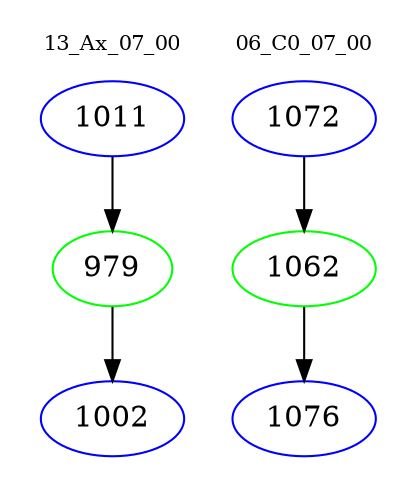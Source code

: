 digraph{
subgraph cluster_0 {
color = white
label = "13_Ax_07_00";
fontsize=10;
T0_1011 [label="1011", color="blue"]
T0_1011 -> T0_979 [color="black"]
T0_979 [label="979", color="green"]
T0_979 -> T0_1002 [color="black"]
T0_1002 [label="1002", color="blue"]
}
subgraph cluster_1 {
color = white
label = "06_C0_07_00";
fontsize=10;
T1_1072 [label="1072", color="blue"]
T1_1072 -> T1_1062 [color="black"]
T1_1062 [label="1062", color="green"]
T1_1062 -> T1_1076 [color="black"]
T1_1076 [label="1076", color="blue"]
}
}
